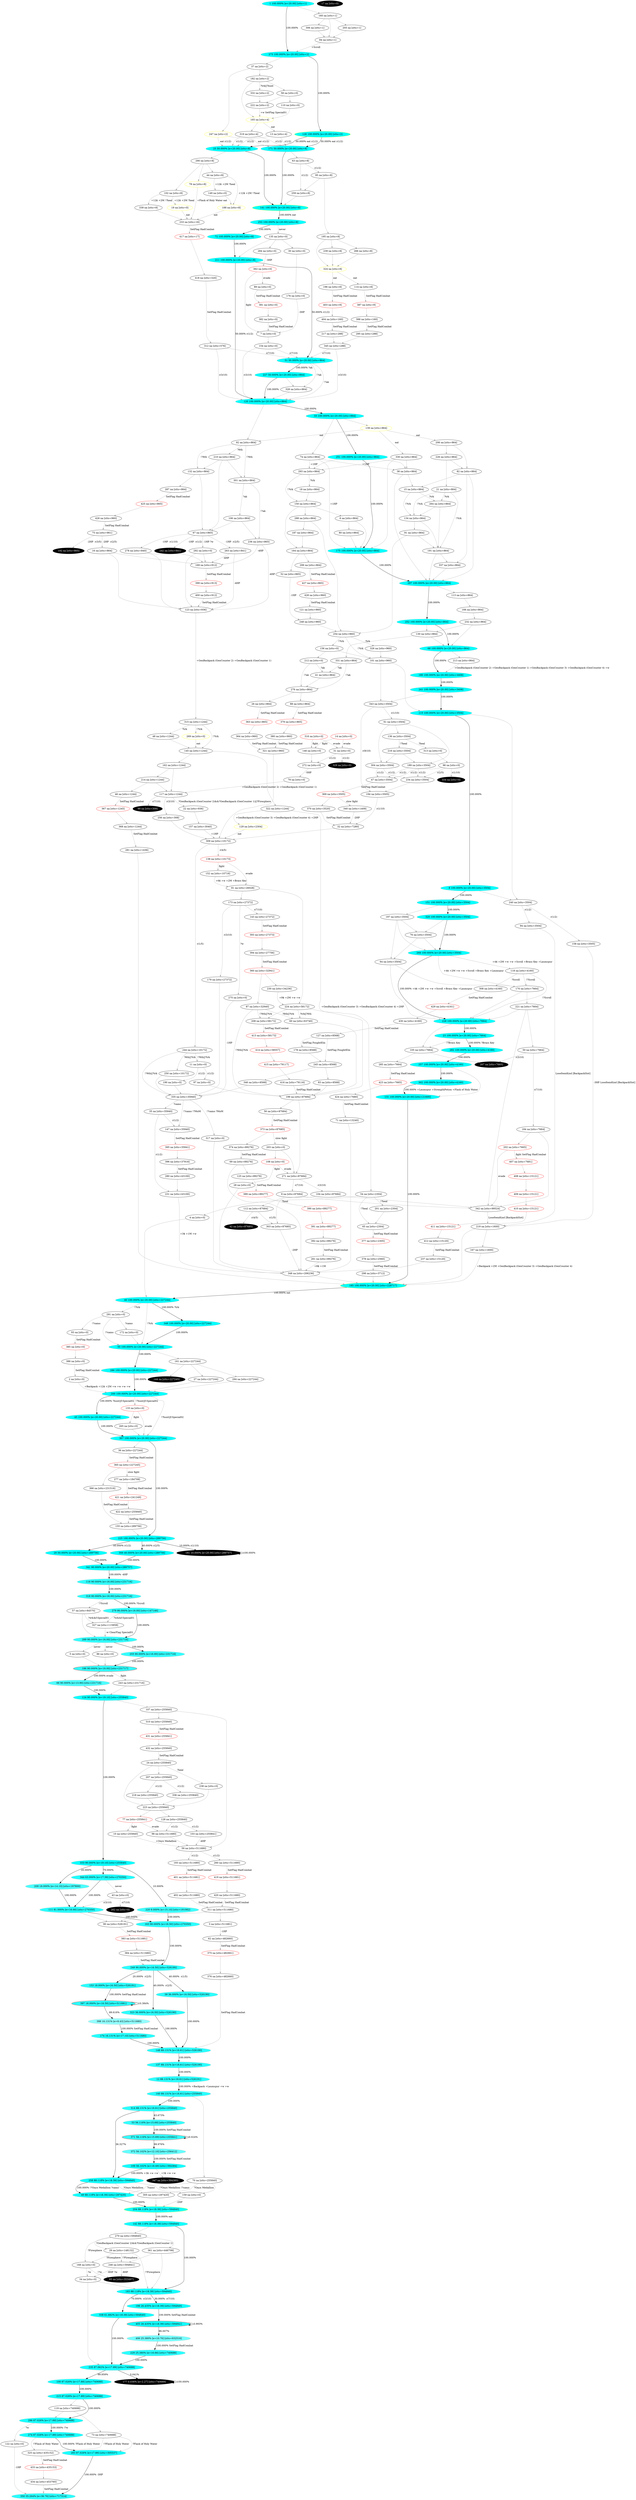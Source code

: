 digraph g {
  "A1" [style=filled fillcolor="#00ffff"label="1 100.000% [e=20.00] [stts=1]" color=grey];
  "A2" [style=filled fillcolor="white"label="2 na [stts=0]" ];
  "A3" [style=filled fillcolor="white"label="3 na [stts=511681]" ];
  "A4" [style=filled fillcolor="white"label="4 na [stts=0]" ];
  "A5" [style=filled fillcolor="white"label="5 na [stts=0]" ];
  "A6" [style=filled fillcolor="white"label="6 na [stts=864]" ];
  "A7" [style=filled fillcolor="white"label="7 na [stts=0]" ];
  "A8" [style=filled fillcolor="#00ffff"label="8 100.000% [e=20.00] [stts=3504]" color=grey];
  "A9" [style=filled fillcolor="white"label="9 na [stts=87684]" ];
  "A10" [style=filled fillcolor="white"label="10 na [stts=255840]" ];
  "A11" [style=filled fillcolor="white"label="11 na [stts=0]" ];
  "A12" [style=filled fillcolor="#2bffff"label="12 88.131% [e=16.61] [stts=526191]" color=grey];
  "A13" [style=filled fillcolor="white"label="13 na [stts=4]" ];
  "A14" [style=filled fillcolor="white"label="14 na [stts=0]" color=red];
  "A15" [style=filled fillcolor="white"label="15 na [stts=864]" ];
  "A16" [style=filled fillcolor="white"label="16 na [stts=864]" ];
  "A17" [style=filled fillcolor="black"label="17 na [stts=0]" style=filled fontcolor=white];
  "A18" [style=filled fillcolor="white"label="18 na [stts=864]" ];
  "A19" [style=filled fillcolor="white"label="19 na [stts=0]" color=yellow style=filled];
  "A20" [style=filled fillcolor="#00ffff"label="20 50.000% [e=20.00] [stts=289756]" color=grey];
  "A21" [style=filled fillcolor="white"label="21 na [stts=864]" ];
  "A22" [style=filled fillcolor="white"label="22 na [stts=936]" ];
  "A23" [style=filled fillcolor="#00ffff"label="23 100.000% [e=20.00] [stts=7664]" color=grey];
  "A24" [style=filled fillcolor="white"label="24 na [stts=255840]" ];
  "A25" [style=filled fillcolor="#00ffff"label="25 50.000% [e=20.00] [stts=8]" color=grey];
  "A27" [style=filled fillcolor="white"label="27 na [stts=227244]" ];
  "A28" [style=filled fillcolor="white"label="28 na [stts=0]" ];
  "A29" [style=filled fillcolor="white"label="29 na [stts=148132]" ];
  "A30" [style=filled fillcolor="white"label="30 na [stts=0]" ];
  "A31" [style=filled fillcolor="white"label="31 na [stts=0]" ];
  "A32" [style=filled fillcolor="white"label="32 na [stts=7280]" ];
  "A33" [style=filled fillcolor="#00ffff"label="33 100.000% [e=20.00] [stts=864]" color=grey];
  "A34" [style=filled fillcolor="white"label="34 na [stts=0]" ];
  "A35" [style=filled fillcolor="white"label="35 na [stts=35940]" ];
  "A37" [style=filled fillcolor="white"label="37 na [stts=2]" ];
  "A38" [style=filled fillcolor="white"label="38 na [stts=864]" ];
  "A39" [style=filled fillcolor="#2cffff"label="39 36.000% [e=16.50] [stts=526190]" color=grey];
  "A40" [style=filled fillcolor="#00ffff"label="40 100.000% [e=20.00] [stts=227244]" color=grey];
  "A41" [style=filled fillcolor="white"label="41 na [stts=864]" ];
  "A42" [style=filled fillcolor="black"label="42 na [stts=87685]" style=filled fontcolor=white];
  "A43" [style=filled fillcolor="white"label="43 na [stts=0]" ];
  "A44" [style=filled fillcolor="white"label="44 na [stts=8]" ];
  "A45" [style=filled fillcolor="#00ffff"label="45 100.000% [e=20.00] [stts=227244]" color=grey];
  "A48" [style=filled fillcolor="white"label="48 na [stts=1244]" ];
  "A49" [style=filled fillcolor="#14ffff"label="49 88.118% [e=18.39] [stts=297420]" color=grey];
  "A50" [style=filled fillcolor="white"label="50 na [stts=7664]" ];
  "A51" [style=filled fillcolor="#00ffff"label="51 50.000% [e=20.00] [stts=864]" color=grey];
  "A52" [style=filled fillcolor="white"label="52 na [stts=865]" ];
  "A54" [style=filled fillcolor="white"label="54 na [stts=2304]" ];
  "A55" [style=filled fillcolor="#00ffff"label="55 100.000% [e=20.00] [stts=227244]" color=grey];
  "A57" [style=filled fillcolor="white"label="57 na [stts=84570]" ];
  "A58" [style=filled fillcolor="white"label="58 na [stts=0]" ];
  "A59" [style=filled fillcolor="white"label="59 na [stts=511680]" ];
  "A60" [style=filled fillcolor="white"label="60 na [stts=63740]" ];
  "A61" [style=filled fillcolor="white"label="61 na [stts=3504]" ];
  "A63" [style=filled fillcolor="white"label="63 na [stts=8]" ];
  "A64" [style=filled fillcolor="white"label="64 na [stts=3504]" ];
  "A66" [style=filled fillcolor="#4dffff"label="66 90.000% [e=13.90] [stts=231716]" color=grey];
  "A67" [style=filled fillcolor="white"label="67 na [stts=865]" ];
  "A68" [style=filled fillcolor="#00ffff"label="68 100.000% [e=20.00] [stts=864]" color=grey];
  "A69" [style=filled fillcolor="white"label="69 na [stts=89276]" ];
  "A70" [style=filled fillcolor="white"label="70 na [stts=255840]" ];
  "A71" [style=filled fillcolor="white"label="71 na [stts=13240]" ];
  "A72" [style=filled fillcolor="#00ffff"label="72 100.000% [e=20.00] [stts=8]" color=grey];
  "A73" [style=filled fillcolor="white"label="73 na [stts=740688]" ];
  "A74" [style=filled fillcolor="white"label="74 na [stts=864]" ];
  "A75" [style=filled fillcolor="white"label="75 na [stts=961]" ];
  "A76" [style=filled fillcolor="white"label="76 na [stts=3504]" ];
  "A77" [style=filled fillcolor="white"label="77 na [stts=255841]" color=red];
  "A78" [style=filled fillcolor="white"label="78 na [stts=8]" color=yellow];
  "A79" [style=filled fillcolor="white"label="79 na [stts=0]" ];
  "A80" [style=filled fillcolor="white"label="80 na [stts=864]" ];
  "A81" [style=filled fillcolor="white"label="81 na [stts=26028]" ];
  "A82" [style=filled fillcolor="white"label="82 na [stts=864]" ];
  "A83" [style=filled fillcolor="white"label="83 na [stts=8568]" ];
  "A84" [style=filled fillcolor="white"label="84 na [stts=1]" ];
  "A85" [style=filled fillcolor="black"label="85 na [stts=353497]" style=filled fontcolor=white];
  "A86" [style=filled fillcolor="white"label="86 na [stts=0]" ];
  "A87" [style=filled fillcolor="white"label="87 na [stts=32940]" ];
  "A91" [style=filled fillcolor="white"label="91 na [stts=864]" ];
  "A92" [style=filled fillcolor="white"label="92 na [stts=864]" ];
  "A94" [style=filled fillcolor="white"label="94 na [stts=3504]" ];
  "A95" [style=filled fillcolor="white"label="95 na [stts=8]" ];
  "A96" [style=filled fillcolor="white"label="96 na [stts=0]" ];
  "A97" [style=filled fillcolor="white"label="97 na [stts=0]" ];
  "A98" [style=filled fillcolor="white"label="98 na [stts=511680]" ];
  "A99" [style=filled fillcolor="black"label="99 na [stts=309]" style=filled fontcolor=white];
  "A100" [style=filled fillcolor="#1affff"label="100 87.026% [e=17.89] [stts=740688]" color=grey];
  "A101" [style=filled fillcolor="white"label="101 na [stts=960]" ];
  "A102" [style=filled fillcolor="white"label="102 na [stts=8]" ];
  "A103" [style=filled fillcolor="white"label="103 na [stts=255841]" ];
  "A104" [style=filled fillcolor="white"label="104 na [stts=87684]" ];
  "A105" [style=filled fillcolor="white"label="105 na [stts=7664]" ];
  "A106" [style=filled fillcolor="white"label="106 na [stts=864]" ];
  "A107" [style=filled fillcolor="white"label="107 na [stts=255840]" ];
  "A108" [style=filled fillcolor="white"label="108 na [stts=0]" color=red];
  "A109" [style=filled fillcolor="#13ffff"label="109 56.102% [e=18.49] [stts=394384]" color=grey];
  "A110" [style=filled fillcolor="white"label="110 na [stts=0]" ];
  "A111" [style=filled fillcolor="#2affff"label="111 81.000% [e=16.66] [stts=270350]" color=grey];
  "A112" [style=filled fillcolor="white"label="112 na [stts=87684]" ];
  "A113" [style=filled fillcolor="white"label="113 na [stts=864]" ];
  "A115" [style=filled fillcolor="#00ffff"label="115 100.000% [e=20.00] [stts=3504]" color=grey];
  "A116" [style=filled fillcolor="#33ffff"label="116 90.000% [e=16.00] [stts=231716]" color=grey];
  "A117" [style=filled fillcolor="white"label="117 na [stts=1244]" ];
  "A118" [style=filled fillcolor="white"label="118 na [stts=4160]" ];
  "A119" [style=filled fillcolor="white"label="119 na [stts=740688]" ];
  "A120" [style=filled fillcolor="#00ffff"label="120 100.000% [e=20.00] [stts=864]" color=grey];
  "A121" [style=filled fillcolor="white"label="121 na [stts=960]" ];
  "A122" [style=filled fillcolor="white"label="122 na [stts=0]" ];
  "A123" [style=filled fillcolor="white"label="123 na [stts=936]" ];
  "A124" [style=filled fillcolor="#0bffff"label="124 90.000% [e=19.10] [stts=255840]" color=grey];
  "A126" [style=filled fillcolor="#00ffff"label="126 100.000% [e=20.00] [stts=2]" color=yellow];
  "A127" [style=filled fillcolor="white"label="127 na [stts=8568]" ];
  "A128" [style=filled fillcolor="white"label="128 na [stts=255840]" ];
  "A129" [style=filled fillcolor="white"label="129 na [stts=2304]" color=yellow style=filled];
  "A130" [style=filled fillcolor="white"label="130 na [stts=864]" ];
  "A131" [style=filled fillcolor="#00ffff"label="131 100.000% [e=20.00] [stts=21600]" color=grey];
  "A132" [style=filled fillcolor="white"label="132 na [stts=864]" ];
  "A133" [style=filled fillcolor="white"label="133 na [stts=0]" color=red];
  "A134" [style=filled fillcolor="white"label="134 na [stts=864]" ];
  "A135" [style=filled fillcolor="white"label="135 na [stts=0]" ];
  "A136" [style=filled fillcolor="white"label="136 na [stts=3504]" ];
  "A137" [style=filled fillcolor="#2bffff"label="137 88.131% [e=16.61] [stts=526190]" color=grey];
  "A138" [style=filled fillcolor="white"label="138 na [stts=10173]" color=red];
  "A139" [style=filled fillcolor="white"label="139 na [stts=864]" color=yellow];
  "A140" [style=filled fillcolor="#2bffff"label="140 88.131% [e=16.61] [stts=255840]" color=grey];
  "A141" [style=filled fillcolor="#00ffff"label="141 100.000% [e=20.00] [stts=8]" color=yellow];
  "A142" [style=filled fillcolor="#14ffff"label="142 88.118% [e=18.39] [stts=594840]" color=grey];
  "A144" [style=filled fillcolor="black"label="144 na [stts=227245]" style=filled fontcolor=white];
  "A145" [style=filled fillcolor="white"label="145 na [stts=1244]" ];
  "A146" [style=filled fillcolor="white"label="146 na [stts=0]" ];
  "A148" [style=filled fillcolor="#2bffff"label="148 88.131% [e=16.61] [stts=526190]" color=grey];
  "A149" [style=filled fillcolor="white"label="149 na [stts=0]" ];
  "A150" [style=filled fillcolor="white"label="150 na [stts=864]" ];
  "A151" [style=filled fillcolor="#00ffff"label="151 100.000% [e=20.00] [stts=3504]" color=grey];
  "A152" [style=filled fillcolor="white"label="152 na [stts=10716]" ];
  "A154" [style=filled fillcolor="white"label="154 na [stts=0]" ];
  "A155" [style=filled fillcolor="white"label="155 na [stts=289756]" ];
  "A156" [style=filled fillcolor="white"label="156 na [stts=0]" ];
  "A157" [style=filled fillcolor="white"label="157 na [stts=3040]" ];
  "A158" [style=filled fillcolor="white"label="158 na [stts=3505]" ];
  "A159" [style=filled fillcolor="white"label="159 na [stts=0]" ];
  "A160" [style=filled fillcolor="white"label="160 na [stts=1]" ];
  "A161" [style=filled fillcolor="white"label="161 na [stts=227244]" ];
  "A162" [style=filled fillcolor="white"label="162 na [stts=1244]" ];
  "A163" [style=filled fillcolor="#2cffff"label="163 90.000% [e=16.50] [stts=270350]" color=grey];
  "A164" [style=filled fillcolor="white"label="164 na [stts=864]" ];
  "A165" [style=filled fillcolor="white"label="165 na [stts=4]" color=yellow style=filled];
  "A166" [style=filled fillcolor="white"label="166 na [stts=864]" ];
  "A167" [style=filled fillcolor="white"label="167 na [stts=1600]" ];
  "A168" [style=filled fillcolor="white"label="168 na [stts=0]" ];
  "A170" [style=filled fillcolor="white"label="170 na [stts=7664]" ];
  "A171" [style=filled fillcolor="#00ffff"label="171 50.000% [e=20.00] [stts=8]" color=grey];
  "A172" [style=filled fillcolor="white"label="172 na [stts=0]" ];
  "A173" [style=filled fillcolor="white"label="173 na [stts=27372]" ];
  "A174" [style=filled fillcolor="#24ffff"label="174 16.131% [e=17.10] [stts=511680]" color=grey];
  "A175" [style=filled fillcolor="#00ffff"label="175 100.000% [e=20.00] [stts=864]" color=grey];
  "A176" [style=filled fillcolor="white"label="176 na [stts=0]" ];
  "A177" [style=filled fillcolor="black"label="177 0.036% [e=2.27] [stts=740689]" style=filled fontcolor=white];
  "A178" [style=filled fillcolor="white"label="178 na [stts=8568]" ];
  "A179" [style=filled fillcolor="white"label="179 na [stts=27372]" ];
  "A180" [style=filled fillcolor="#00ffff"label="180 100.000% [e=20.00] [stts=3408]" color=grey];
  "A181" [style=filled fillcolor="black"label="181 10.000% [e=20.00] [stts=289757]" style=filled fontcolor=white];
  "A182" [style=filled fillcolor="white"label="182 na [stts=2]" ];
  "A183" [style=filled fillcolor="#14ffff"label="183 88.118% [e=18.39] [stts=594840]" color=grey];
  "A184" [style=filled fillcolor="white"label="184 na [stts=7664]" ];
  "A185" [style=filled fillcolor="#00ffff"label="185 100.000% [e=20.00] [stts=228717]" color=yellow style=filled];
  "A186" [style=filled fillcolor="#33ffff"label="186 90.000% [e=16.00] [stts=231717]" color=red];
  "A187" [style=filled fillcolor="white"label="187 na [stts=864]" ];
  "A188" [style=filled fillcolor="white"label="188 na [stts=8]" color=yellow];
  "A189" [style=filled fillcolor="white"label="189 na [stts=3504]" ];
  "A190" [style=filled fillcolor="white"label="190 na [stts=0]" ];
  "A191" [style=filled fillcolor="white"label="191 na [stts=864]" ];
  "A192" [style=filled fillcolor="black"label="192 na [stts=865]" style=filled fontcolor=white];
  "A194" [style=filled fillcolor="white"label="194 na [stts=3505]" ];
  "A195" [style=filled fillcolor="white"label="195 na [stts=8]" ];
  "A197" [style=filled fillcolor="white"label="197 na [stts=3504]" ];
  "A199" [style=filled fillcolor="white"label="199 na [stts=87684]" ];
  "A200" [style=filled fillcolor="#00ffff"label="200 100.000% [e=20.00] [stts=227244]" color=grey];
  "A201" [style=filled fillcolor="white"label="201 na [stts=2304]" ];
  "A203" [style=filled fillcolor="white"label="203 na [stts=0]" ];
  "A204" [style=filled fillcolor="#14ffff"label="204 88.118% [e=18.39] [stts=594840]" color=yellow];
  "A205" [style=filled fillcolor="white"label="205 na [stts=1]" ];
  "A206" [style=filled fillcolor="white"label="206 na [stts=864]" ];
  "A207" [style=filled fillcolor="white"label="207 na [stts=255840]" ];
  "A209" [style=filled fillcolor="#4bffff"label="209 18.000% [e=14.10] [stts=197800]" color=grey];
  "A210" [style=filled fillcolor="white"label="210 na [stts=864]" ];
  "A211" [style=filled fillcolor="#00ffff"label="211 100.000% [e=20.00] [stts=8]" color=grey];
  "A212" [style=filled fillcolor="white"label="212 na [stts=0]" ];
  "A213" [style=filled fillcolor="white"label="213 na [stts=864]" ];
  "A214" [style=filled fillcolor="white"label="214 na [stts=1244]" ];
  "A215" [style=filled fillcolor="#1affff"label="215 87.026% [e=17.89] [stts=740688]" color=grey];
  "A216" [style=filled fillcolor="white"label="216 na [stts=3504]" ];
  "A217" [style=filled fillcolor="white"label="217 na [stts=288]" ];
  "A218" [style=filled fillcolor="white"label="218 na [stts=255840]" ];
  "A219" [style=filled fillcolor="white"label="219 na [stts=1600]" ];
  "A220" [style=filled fillcolor="#3effff"label="220 9.000% [e=15.10] [stts=191082]" color=grey];
  "A221" [style=filled fillcolor="white"label="221 na [stts=7664]" ];
  "A222" [style=filled fillcolor="white"label="222 na [stts=2]" ];
  "A223" [style=filled fillcolor="white"label="223 na [stts=255840]" ];
  "A224" [style=filled fillcolor="white"label="224 na [stts=58172]" ];
  "A225" [style=filled fillcolor="#00ffff"label="225 100.000% [e=20.00] [stts=289756]" color=grey];
  "A226" [style=filled fillcolor="white"label="226 na [stts=864]" ];
  "A227" [style=filled fillcolor="#00ffff"label="227 50.000% [e=20.00] [stts=864]" color=grey];
  "A228" [style=filled fillcolor="#00ffff"label="228 100.000% [e=20.00] [stts=7664]" color=grey];
  "A229" [style=filled fillcolor="#2affff"label="229 25.380% [e=16.66] [stts=740688]" color=grey];
  "A230" [style=filled fillcolor="white"label="230 na [stts=34236]" ];
  "A231" [style=filled fillcolor="white"label="231 na [stts=43100]" ];
  "A232" [style=filled fillcolor="white"label="232 na [stts=864]" ];
  "A234" [style=filled fillcolor="white"label="234 na [stts=3504]" ];
  "A235" [style=filled fillcolor="#1affff"label="235 87.062% [e=17.89] [stts=740688]" color=grey];
  "A236" [style=filled fillcolor="white"label="236 na [stts=865]" ];
  "A237" [style=filled fillcolor="white"label="237 na [stts=15120]" ];
  "A238" [style=filled fillcolor="white"label="238 na [stts=0]" ];
  "A239" [style=filled fillcolor="white"label="239 na [stts=8]" ];
  "A240" [style=filled fillcolor="white"label="240 na [stts=3504]" ];
  "A241" [style=filled fillcolor="#00ffff"label="241 100.000% [e=20.00] [stts=3408]" color=grey];
  "A242" [style=filled fillcolor="black"label="242 na [stts=841]" style=filled fontcolor=white];
  "A243" [style=filled fillcolor="white"label="243 na [stts=231716]" ];
  "A244" [style=filled fillcolor="white"label="244 na [stts=10172]" ];
  "A245" [style=filled fillcolor="white"label="245 na [stts=8568]" ];
  "A246" [style=filled fillcolor="white"label="246 na [stts=594841]" ];
  "A247" [style=filled fillcolor="white"label="247 na [stts=2]" color=yellow];
  "A248" [style=filled fillcolor="white"label="248 na [stts=960]" ];
  "A249" [style=filled fillcolor="#2cffff"label="249 90.000% [e=16.50] [stts=526190]" color=grey];
  "A250" [style=filled fillcolor="white"label="250 na [stts=10172]" ];
  "A251" [style=filled fillcolor="#00ffff"label="251 100.000% [e=20.00] [stts=864]" color=grey];
  "A252" [style=filled fillcolor="#00ffff"label="252 100.000% [e=20.00] [stts=864]" color=grey];
  "A253" [style=filled fillcolor="#00ffff"label="253 100.000% [e=20.00] [stts=8]" color=grey];
  "A254" [style=filled fillcolor="white"label="254 na [stts=960]" ];
  "A255" [style=filled fillcolor="#33ffff"label="255 90.000% [e=16.00] [stts=231716]" color=grey];
  "A256" [style=filled fillcolor="white"label="256 na [stts=308]" ];
  "A257" [style=filled fillcolor="#00ffff"label="257 100.000% [e=20.00] [stts=4160]" color=grey];
  "A258" [style=filled fillcolor="#14ffff"label="258 88.118% [e=18.39] [stts=594840]" color=grey];
  "A259" [style=filled fillcolor="white"label="259 na [stts=8]" ];
  "A261" [style=filled fillcolor="white"label="261 na [stts=89276]" ];
  "A262" [style=filled fillcolor="black"label="262 na [stts=0]" style=filled fontcolor=white];
  "A263" [style=filled fillcolor="white"label="263 na [stts=841]" ];
  "A264" [style=filled fillcolor="white"label="264 na [stts=864]" ];
  "A265" [style=filled fillcolor="white"label="265 na [stts=0]" ];
  "A266" [style=filled fillcolor="white"label="266 na [stts=8]" ];
  "A267" [style=filled fillcolor="black"label="267 na [stts=7665]" style=filled fontcolor=white];
  "A268" [style=filled fillcolor="#00ffff"label="268 100.000% [e=20.00] [stts=3504]" color=grey];
  "A269" [style=filled fillcolor="white"label="269 na [stts=0]" color=yellow style=filled];
  "A270" [style=filled fillcolor="white"label="270 na [stts=594840]" ];
  "A271" [style=filled fillcolor="white"label="271 na [stts=87684]" ];
  "A272" [style=filled fillcolor="white"label="272 na [stts=0]" ];
  "A273" [style=filled fillcolor="#00ffff"label="273 100.000% [e=20.00] [stts=2]" color=grey];
  "A274" [style=filled fillcolor="#1affff"label="274 87.026% [e=17.89] [stts=740688]" color=grey];
  "A275" [style=filled fillcolor="white"label="275 na [stts=0]" ];
  "A276" [style=filled fillcolor="white"label="276 na [stts=864]" ];
  "A278" [style=filled fillcolor="white"label="278 na [stts=840]" ];
  "A279" [style=filled fillcolor="#33ffff"label="279 90.000% [e=16.00] [stts=147146]" color=grey];
  "A280" [style=filled fillcolor="white"label="280 na [stts=43100]" ];
  "A281" [style=filled fillcolor="white"label="281 na [stts=1436]" ];
  "A282" [style=filled fillcolor="#00ffff"label="282 100.000% [e=20.00] [stts=4160]" color=grey];
  "A283" [style=filled fillcolor="#1affff"label="283 87.026% [e=17.89] [stts=305537]" color=grey];
  "A284" [style=filled fillcolor="white"label="284 na [stts=0]" ];
  "A286" [style=filled fillcolor="#00ffff"label="286 100.000% [e=20.00] [stts=227244]" color=grey];
  "A288" [style=filled fillcolor="white"label="288 na [stts=864]" ];
  "A289" [style=filled fillcolor="#33ffff"label="289 90.000% [e=16.00] [stts=231716]" color=grey];
  "A290" [style=filled fillcolor="white"label="290 na [stts=8]" ];
  "A291" [style=filled fillcolor="white"label="291 na [stts=0]" ];
  "A292" [style=filled fillcolor="white"label="292 na [stts=0]" ];
  "A293" [style=filled fillcolor="white"label="293 na [stts=864]" ];
  "A294" [style=filled fillcolor="white"label="294 na [stts=227244]" ];
  "A295" [style=filled fillcolor="white"label="295 na [stts=288]" ];
  "A296" [style=filled fillcolor="#1affff"label="296 87.026% [e=17.89] [stts=740688]" color=grey];
  "A297" [style=filled fillcolor="#00ffff"label="297 100.000% [e=20.00] [stts=864]" color=grey];
  "A298" [style=filled fillcolor="white"label="298 na [stts=3712]" ];
  "A300" [style=filled fillcolor="#00ffff"label="300 40.000% [e=20.00] [stts=289756]" color=grey];
  "A301" [style=filled fillcolor="white"label="301 na [stts=864]" ];
  "A302" [style=filled fillcolor="#00ffff"label="302 100.000% [e=20.00] [stts=4160]" color=grey];
  "A303" [style=filled fillcolor="white"label="303 na [stts=87685]" ];
  "A304" [style=filled fillcolor="white"label="304 na [stts=3504]" ];
  "A305" [style=filled fillcolor="white"label="305 na [stts=297420]" ];
  "A306" [style=filled fillcolor="white"label="306 na [stts=1]" ];
  "A307" [style=filled fillcolor="#00ffff"label="307 100.000% [e=20.00] [stts=227244]" color=grey];
  "A309" [style=filled fillcolor="white"label="309 na [stts=10172]" ];
  "A311" [style=filled fillcolor="white"label="311 na [stts=511680]" ];
  "A312" [style=filled fillcolor="white"label="312 na [stts=576]" ];
  "A313" [style=filled fillcolor="white"label="313 na [stts=0]" ];
  "A314" [style=filled fillcolor="#2bffff"label="314 88.131% [e=16.61] [stts=255840]" color=grey];
  "A315" [style=filled fillcolor="white"label="315 na [stts=1244]" ];
  "A316" [style=filled fillcolor="white"label="316 na [stts=0]" color=red];
  "A317" [style=filled fillcolor="white"label="317 na [stts=0]" ];
  "A318" [style=filled fillcolor="#33ffff"label="318 90.000% [e=16.00] [stts=231716]" color=grey];
  "A319" [style=filled fillcolor="white"label="319 na [stts=4]" ];
  "A320" [style=filled fillcolor="#00ffff"label="320 100.000% [e=20.00] [stts=3504]" color=grey];
  "A321" [style=filled fillcolor="white"label="321 na [stts=960]" ];
  "A322" [style=filled fillcolor="white"label="322 na [stts=1244]" ];
  "A323" [style=filled fillcolor="#2cffff"label="323 36.000% [e=16.50] [stts=526190]" color=grey];
  "A324" [style=filled fillcolor="white"label="324 na [stts=8]" color=yellow];
  "A326" [style=filled fillcolor="white"label="326 na [stts=960]" ];
  "A327" [style=filled fillcolor="white"label="327 na [stts=115858]" ];
  "A328" [style=filled fillcolor="white"label="328 na [stts=864]" ];
  "A329" [style=filled fillcolor="black"label="329 na [stts=0]" style=filled fontcolor=white];
  "A330" [style=filled fillcolor="white"label="330 na [stts=864]" ];
  "A331" [style=filled fillcolor="white"label="331 na [stts=864]" ];
  "A332" [style=filled fillcolor="white"label="332 na [stts=2]" ];
  "A333" [style=filled fillcolor="#0bffff"label="333 90.000% [e=19.10] [stts=255840]" color=grey];
  "A334" [style=filled fillcolor="black"label="334 na [stts=0]" style=filled fontcolor=white];
  "A335" [style=filled fillcolor="white"label="335 na [stts=35940]" ];
  "A336" [style=filled fillcolor="white"label="336 na [stts=255840]" ];
  "A337" [style=filled fillcolor="white"label="337 na [stts=864]" ];
  "A338" [style=filled fillcolor="#14ffff"label="338 61.682% [e=18.39] [stts=594840]" color=grey];
  "A339" [style=filled fillcolor="white"label="339 na [stts=8]" ];
  "A340" [style=filled fillcolor="white"label="340 na [stts=1409]" ];
  "A341" [style=filled fillcolor="#00ffff"label="341 90.000% [e=20.00] [stts=289757]" color=grey];
  "A342" [style=filled fillcolor="white"label="342 na [stts=99524]" ];
  "A343" [style=filled fillcolor="white"label="343 na [stts=3504]" ];
  "A344" [style=filled fillcolor="#21ffff"label="344 63.000% [e=17.39] [stts=270350]" color=grey];
  "A345" [style=filled fillcolor="white"label="345 na [stts=288]" ];
  "A346" [style=filled fillcolor="white"label="346 na [stts=8568]" ];
  "A347" [style=filled fillcolor="black"label="347 na [stts=394385]" style=filled fontcolor=white];
  "A348" [style=filled fillcolor="white"label="348 na [stts=206236]" ];
  "A349" [style=filled fillcolor="#00ffff"label="349 100.000% [e=20.00] [stts=227244]" color=grey];
  "A350" [style=filled fillcolor="#2bffff"label="350 35.264% [e=36.76] [stts=717314]" color=grey];
  "A360" [style=filled fillcolor="white"label="360 na [stts=32941]" color=red];
  "A361" [style=filled fillcolor="white"label="361 na [stts=446708]" ];
  "A362" [style=filled fillcolor="white"label="362 na [stts=0]" color=red];
  "A26" [style=filled fillcolor="white"label="26 na [stts=864]" ];
  "A363" [style=filled fillcolor="white"label="363 na [stts=865]" color=red];
  "A364" [style=filled fillcolor="white"label="364 na [stts=960]" ];
  "A36" [style=filled fillcolor="white"label="36 na [stts=227244]" ];
  "A365" [style=filled fillcolor="white"label="365 na [stts=227245]" color=red];
  "A366" [style=filled fillcolor="white"label="366 na [stts=231516]" ];
  "A46" [style=filled fillcolor="white"label="46 na [stts=1244]" ];
  "A367" [style=filled fillcolor="white"label="367 na [stts=1245]" color=red];
  "A368" [style=filled fillcolor="white"label="368 na [stts=1244]" ];
  "A47" [style=filled fillcolor="white"label="47 na [stts=3504]" ];
  "A369" [style=filled fillcolor="white"label="369 na [stts=3505]" color=red];
  "A370" [style=filled fillcolor="white"label="370 na [stts=3520]" ];
  "A53" [style=filled fillcolor="#36ffff"label="53 56.116% [e=15.69] [stts=255840]" color=grey];
  "A371" [style=filled fillcolor="#36ffff"label="371 56.116% [e=15.69] [stts=255841]" color=red];
  "A372" [style=filled fillcolor="#64ffff"label="372 56.102% [e=12.10] [stts=256412]" color=grey];
  "A56" [style=filled fillcolor="white"label="56 na [stts=87684]" ];
  "A373" [style=filled fillcolor="white"label="373 na [stts=87685]" color=red];
  "A374" [style=filled fillcolor="white"label="374 na [stts=89276]" ];
  "A62" [style=filled fillcolor="white"label="62 na [stts=482660]" ];
  "A375" [style=filled fillcolor="white"label="375 na [stts=482661]" color=red];
  "A376" [style=filled fillcolor="white"label="376 na [stts=482660]" ];
  "A65" [style=filled fillcolor="white"label="65 na [stts=2304]" ];
  "A377" [style=filled fillcolor="white"label="377 na [stts=2305]" color=red];
  "A378" [style=filled fillcolor="white"label="378 na [stts=2560]" ];
  "A88" [style=filled fillcolor="white"label="88 na [stts=864]" ];
  "A379" [style=filled fillcolor="white"label="379 na [stts=865]" color=red];
  "A380" [style=filled fillcolor="white"label="380 na [stts=960]" ];
  "A89" [style=filled fillcolor="white"label="89 na [stts=0]" ];
  "A381" [style=filled fillcolor="white"label="381 na [stts=0]" color=red];
  "A382" [style=filled fillcolor="white"label="382 na [stts=0]" ];
  "A90" [style=filled fillcolor="white"label="90 na [stts=526191]" ];
  "A383" [style=filled fillcolor="white"label="383 na [stts=511681]" color=red];
  "A384" [style=filled fillcolor="white"label="384 na [stts=511680]" ];
  "A93" [style=filled fillcolor="white"label="93 na [stts=0]" ];
  "A385" [style=filled fillcolor="white"label="385 na [stts=0]" color=red];
  "A386" [style=filled fillcolor="white"label="386 na [stts=0]" ];
  "A114" [style=filled fillcolor="white"label="114 na [stts=8]" ];
  "A387" [style=filled fillcolor="white"label="387 na [stts=9]" color=red];
  "A388" [style=filled fillcolor="white"label="388 na [stts=160]" ];
  "A125" [style=filled fillcolor="white"label="125 na [stts=89276]" ];
  "A389" [style=filled fillcolor="white"label="389 na [stts=89277]" color=red];
  "A390" [style=filled fillcolor="white"label="390 na [stts=89277]" color=red];
  "A391" [style=filled fillcolor="white"label="391 na [stts=89277]" color=red];
  "A392" [style=filled fillcolor="white"label="392 na [stts=89276]" ];
  "A143" [style=filled fillcolor="white"label="143 na [stts=27372]" ];
  "A393" [style=filled fillcolor="white"label="393 na [stts=27373]" color=red];
  "A394" [style=filled fillcolor="white"label="394 na [stts=27756]" ];
  "A147" [style=filled fillcolor="white"label="147 na [stts=35940]" ];
  "A395" [style=filled fillcolor="white"label="395 na [stts=35941]" color=red];
  "A396" [style=filled fillcolor="white"label="396 na [stts=37916]" ];
  "A153" [style=filled fillcolor="#2cffff"label="153 18.000% [e=16.50] [stts=526191]" color=grey];
  "A397" [style=filled fillcolor="#2cffff"label="397 18.000% [e=16.50] [stts=511681]" color=red];
  "A398" [style=filled fillcolor="#93ffff"label="398 16.131% [e=8.43] [stts=511680]" color=grey];
  "A169" [style=filled fillcolor="white"label="169 na [stts=912]" ];
  "A399" [style=filled fillcolor="white"label="399 na [stts=913]" color=red];
  "A400" [style=filled fillcolor="white"label="400 na [stts=912]" ];
  "A193" [style=filled fillcolor="white"label="193 na [stts=511680]" ];
  "A401" [style=filled fillcolor="white"label="401 na [stts=511681]" color=red];
  "A402" [style=filled fillcolor="white"label="402 na [stts=511680]" ];
  "A196" [style=filled fillcolor="white"label="196 na [stts=8]" ];
  "A403" [style=filled fillcolor="white"label="403 na [stts=9]" color=red];
  "A404" [style=filled fillcolor="white"label="404 na [stts=160]" ];
  "A198" [style=filled fillcolor="#14ffff"label="198 26.435% [e=18.39] [stts=594840]" color=grey];
  "A405" [style=filled fillcolor="#14ffff"label="405 26.435% [e=18.39] [stts=594841]" color=red];
  "A406" [style=filled fillcolor="#75ffff"label="406 25.380% [e=10.76] [stts=632516]" color=grey];
  "A202" [style=filled fillcolor="white"label="202 na [stts=7665]" color=red];
  "A407" [style=filled fillcolor="white"label="407 na [stts=7681]" color=red];
  "A408" [style=filled fillcolor="white"label="408 na [stts=15121]" color=red];
  "A409" [style=filled fillcolor="white"label="409 na [stts=15121]" color=red];
  "A410" [style=filled fillcolor="white"label="410 na [stts=15121]" color=red];
  "A411" [style=filled fillcolor="white"label="411 na [stts=15121]" color=red];
  "A412" [style=filled fillcolor="white"label="412 na [stts=15120]" ];
  "A208" [style=filled fillcolor="white"label="208 na [stts=58172]" ];
  "A413" [style=filled fillcolor="white"label="413 na [stts=58173]" color=red];
  "A414" [style=filled fillcolor="white"label="414 na [stts=58557]" color=red];
  "A415" [style=filled fillcolor="white"label="415 na [stts=79117]" color=red];
  "A416" [style=filled fillcolor="white"label="416 na [stts=79116]" ];
  "A233" [style=filled fillcolor="white"label="233 na [stts=16]" ];
  "A417" [style=filled fillcolor="white"label="417 na [stts=17]" color=red];
  "A418" [style=filled fillcolor="white"label="418 na [stts=320]" ];
  "A260" [style=filled fillcolor="white"label="260 na [stts=511680]" ];
  "A419" [style=filled fillcolor="white"label="419 na [stts=511681]" color=red];
  "A420" [style=filled fillcolor="white"label="420 na [stts=511680]" ];
  "A277" [style=filled fillcolor="white"label="277 na [stts=184708]" ];
  "A421" [style=filled fillcolor="white"label="421 na [stts=241249]" color=red];
  "A422" [style=filled fillcolor="white"label="422 na [stts=255840]" ];
  "A285" [style=filled fillcolor="white"label="285 na [stts=7664]" ];
  "A423" [style=filled fillcolor="white"label="423 na [stts=7665]" color=red];
  "A424" [style=filled fillcolor="white"label="424 na [stts=7680]" ];
  "A287" [style=filled fillcolor="white"label="287 na [stts=864]" ];
  "A425" [style=filled fillcolor="white"label="425 na [stts=865]" color=red];
  "A426" [style=filled fillcolor="white"label="426 na [stts=960]" ];
  "A299" [style=filled fillcolor="white"label="299 na [stts=864]" ];
  "A427" [style=filled fillcolor="white"label="427 na [stts=865]" color=red];
  "A428" [style=filled fillcolor="white"label="428 na [stts=960]" ];
  "A308" [style=filled fillcolor="white"label="308 na [stts=4160]" ];
  "A429" [style=filled fillcolor="white"label="429 na [stts=4161]" color=red];
  "A430" [style=filled fillcolor="white"label="430 na [stts=4160]" ];
  "A310" [style=filled fillcolor="white"label="310 na [stts=255840]" ];
  "A431" [style=filled fillcolor="white"label="431 na [stts=255841]" color=red];
  "A432" [style=filled fillcolor="white"label="432 na [stts=255840]" ];
  "A325" [style=filled fillcolor="white"label="325 na [stts=435152]" ];
  "A433" [style=filled fillcolor="white"label="433 na [stts=435153]" color=red];
  "A434" [style=filled fillcolor="white"label="434 na [stts=453760]" ];
  A1 -> A160 [label="" color=darkgrey];
  A2 -> A200 [label=" +Backpack +12$ +2M +w +w +w +w" color=darkgrey];
  A3 -> A62 [label=" -1HP" color=darkgrey];
  A4 -> A40 [label="" color=darkgrey];
  A5 -> A186 [label="" color=darkgrey];
  A6 -> A80 [label="" color=darkgrey];
  A6 -> A175 [label="" color=darkgrey];
  A7 -> A154 [label="" color=darkgrey];
  A8 -> A240 [label="" color=darkgrey];
  A9 -> A112 [label="" color=darkgrey];
  A9 -> A342 [label="" color=darkgrey];
  A10 -> A59 [label=" +Onyx Medallion" color=darkgrey];
  A11 -> A97 [label=" r(1/2)" color=darkgrey];
  A11 -> A190 [label=" r(1/2)" color=darkgrey];
  A13 -> A25 [label=" r(1/2)" color=darkgrey];
  A13 -> A171 [label=" r(1/2)" color=darkgrey];
  A14 -> A31 [label=" evade" color=darkgrey];
  A14 -> A146 [label=" fight" color=darkgrey];
  A15 -> A134 [label=" !?trk" color=darkgrey];
  A15 -> A264 [label=" ?trk" color=darkgrey];
  A16 -> A123 [label="" color=darkgrey];
  A16 -> A169 [label="" color=darkgrey];
  A18 -> A150 [label="" color=darkgrey];
  A19 -> A233 [label=" eat" color=darkgrey];
  A21 -> A134 [label=" !?trk" color=darkgrey];
  A21 -> A191 [label=" !?trk" color=darkgrey];
  A21 -> A264 [label=" ?trk" color=darkgrey];
  A22 -> A157 [label="" color=darkgrey];
  A23 -> A105 [label=" !?Brass Key" color=darkgrey];
  A24 -> A207 [label="" color=darkgrey];
  A24 -> A223 [label="" color=darkgrey];
  A24 -> A238 [label=" ?heal" color=darkgrey];
  A25 -> A290 [label="" color=darkgrey];
  A26 -> A363 [label=" SetFlag HadCombat" color=darkgrey];
  A27 -> A200 [label="" color=darkgrey];
  A28 -> A348 [label="" color=darkgrey];
  A29 -> A168 [label=" ?Firesphere" color=darkgrey];
  A29 -> A183 [label=" !?Firesphere" color=darkgrey];
  A29 -> A246 [label=" !?Firesphere" color=darkgrey];
  A30 -> A176 [label="" color=darkgrey];
  A31 -> A272 [label=" r(1/2)" color=darkgrey];
  A31 -> A329 [label=" r(1/2)" color=darkgrey];
  A32 -> A309 [label="" color=darkgrey];
  A33 -> A74 [label="" color=darkgrey];
  A33 -> A139 [label="" color=darkgrey];
  A34 -> A183 [label="" color=darkgrey];
  A34 -> A235 [label="" color=darkgrey];
  A35 -> A147 [label=" r(1/2)" color=darkgrey];
  A35 -> A231 [label=" r(1/2)" color=darkgrey];
  A36 -> A365 [label=" SetFlag HadCombat" color=darkgrey];
  A37 -> A182 [label="" color=darkgrey];
  A37 -> A247 [label="" color=darkgrey];
  A38 -> A15 [label="" color=darkgrey];
  A38 -> A297 [label="" color=darkgrey];
  A40 -> A55 [label=" !?trk" color=darkgrey];
  A40 -> A291 [label=" !?trk" color=darkgrey];
  A41 -> A276 [label="" color=darkgrey];
  A43 -> A111 [label="  r(3/10)" color=darkgrey];
  A43 -> A262 [label="  r(7/10)" color=darkgrey];
  A44 -> A149 [label=" +12$ +2M ?heal" color=darkgrey];
  A44 -> A188 [label=" +12$ +2M !?heal" color=darkgrey];
  A46 -> A367 [label=" SetFlag HadCombat" color=darkgrey];
  A47 -> A369 [label=" SetFlag HadCombat" color=darkgrey];
  A48 -> A145 [label="" color=darkgrey];
  A50 -> A184 [label=" r(7/10)" color=darkgrey];
  A50 -> A267 [label=" r(3/10)" color=darkgrey];
  A51 -> A120 [label=" !?ak" color=darkgrey];
  A51 -> A328 [label=" !?ak" color=darkgrey];
  A52 -> A248 [label=" -1HP" color=darkgrey];
  A54 -> A4 [label=" ?heal" color=darkgrey];
  A54 -> A65 [label=" !?heal" color=darkgrey];
  A54 -> A201 [label=" !?heal" color=darkgrey];
  A55 -> A161 [label="" color=darkgrey];
  A56 -> A373 [label=" SetFlag HadCombat" color=darkgrey];
  A57 -> A289 [label=" " color=darkgrey];
  A57 -> A327 [label=" ?w&&f:Special01" color=darkgrey];
  A58 -> A110 [label="" color=darkgrey];
  A58 -> A222 [label="" color=darkgrey];
  A59 -> A193 [label=" r(1/2)" color=darkgrey];
  A59 -> A260 [label=" r(1/2)" color=darkgrey];
  A60 -> A199 [label="" color=darkgrey];
  A61 -> A136 [label="" color=darkgrey];
  A61 -> A189 [label="" color=darkgrey];
  A61 -> A304 [label="" color=darkgrey];
  A62 -> A375 [label=" SetFlag HadCombat" color=darkgrey];
  A63 -> A95 [label=" r(1/2)" color=darkgrey];
  A63 -> A259 [label=" r(1/2)" color=darkgrey];
  A64 -> A170 [label="" color=darkgrey];
  A64 -> A228 [label="" color=darkgrey];
  A65 -> A377 [label=" SetFlag HadCombat" color=darkgrey];
  A67 -> A242 [label=" -1HP  r(1/2)" color=darkgrey];
  A67 -> A263 [label=" -1HP  r(2/5)" color=darkgrey];
  A67 -> A278 [label=" -1HP  r(1/10)" color=darkgrey];
  A67 -> A292 [label=" -1HP ?w" color=darkgrey];
  A68 -> A213 [label="" color=darkgrey];
  A69 -> A125 [label="" color=darkgrey];
  A69 -> A348 [label="" color=darkgrey];
  A70 -> A49 [label=" ?camo" color=darkgrey];
  A70 -> A159 [label=" " color=darkgrey];
  A70 -> A305 [label=" ?Onyx Medallion" color=darkgrey];
  A71 -> A348 [label="" color=darkgrey];
  A73 -> A283 [label=" ?Flask of Holy Water" color=darkgrey];
  A73 -> A325 [label=" !?Flask of Holy Water" color=darkgrey];
  A74 -> A38 [label=" +1HP" color=darkgrey];
  A74 -> A175 [label=" +1HP" color=darkgrey];
  A74 -> A293 [label=" +1HP" color=darkgrey];
  A75 -> A16 [label=" -2HP  r(2/5)" color=darkgrey];
  A75 -> A192 [label=" -2HP  r(3/5)" color=darkgrey];
  A76 -> A64 [label="" color=darkgrey];
  A76 -> A268 [label="" color=darkgrey];
  A77 -> A10 [label=" fight" color=darkgrey];
  A77 -> A98 [label=" evade" color=darkgrey];
  A78 -> A233 [label=" +Flask of Holy Water eat" color=darkgrey];
  A79 -> A117 [label=" +GenBackpack (GenCounter 2) +GenBackpack (GenCounter 1)" color=darkgrey];
  A80 -> A175 [label="" color=darkgrey];
  A81 -> A173 [label="" color=darkgrey];
  A81 -> A224 [label="" color=darkgrey];
  A82 -> A15 [label="" color=darkgrey];
  A82 -> A297 [label="" color=darkgrey];
  A82 -> A337 [label="" color=darkgrey];
  A83 -> A199 [label="" color=darkgrey];
  A84 -> A273 [label=" +Scroll" color=darkgrey];
  A86 -> A186 [label="" color=darkgrey];
  A87 -> A60 [label=" ?6th||?trk" color=darkgrey];
  A87 -> A199 [label=" !?6th||?trk" color=darkgrey];
  A87 -> A208 [label=" !?6th||?trk" color=darkgrey];
  A88 -> A379 [label=" SetFlag HadCombat" color=darkgrey];
  A89 -> A381 [label=" SetFlag HadCombat" color=darkgrey];
  A90 -> A383 [label=" SetFlag HadCombat" color=darkgrey];
  A91 -> A191 [label="" color=darkgrey];
  A91 -> A254 [label="" color=darkgrey];
  A92 -> A132 [label=" !?6th" color=darkgrey];
  A92 -> A210 [label=" ?6th" color=darkgrey];
  A92 -> A301 [label=" !?6th" color=darkgrey];
  A93 -> A385 [label=" SetFlag HadCombat" color=darkgrey];
  A94 -> A219 [label=" LoseItemKind [BackpackSlot]" color=darkgrey];
  A95 -> A195 [label="" color=darkgrey];
  A95 -> A259 [label="" color=darkgrey];
  A96 -> A47 [label=" r(1/2)" color=darkgrey];
  A96 -> A234 [label=" r(2/5)" color=darkgrey];
  A96 -> A334 [label=" r(1/10)" color=darkgrey];
  A97 -> A199 [label="" color=darkgrey];
  A98 -> A59 [label="" color=darkgrey];
  A101 -> A115 [label="" color=darkgrey];
  A101 -> A343 [label="" color=darkgrey];
  A102 -> A19 [label=" +12$ +2M ?heal" color=darkgrey];
  A102 -> A339 [label=" +12$ +2M !?heal" color=darkgrey];
  A103 -> A59 [label=" -4HP" color=darkgrey];
  A104 -> A303 [label="" color=darkgrey];
  A104 -> A342 [label="" color=darkgrey];
  A105 -> A267 [label="" color=darkgrey];
  A105 -> A285 [label="" color=darkgrey];
  A106 -> A67 [label="" color=darkgrey];
  A106 -> A236 [label="" color=darkgrey];
  A107 -> A59 [label="" color=darkgrey];
  A107 -> A310 [label="" color=darkgrey];
  A108 -> A28 [label=" fight" color=darkgrey];
  A108 -> A271 [label=" evade" color=darkgrey];
  A109 -> A347 [label=" +3$ +w +w" color=darkgrey];
  A110 -> A165 [label="" color=darkgrey];
  A111 -> A90 [label="" color=darkgrey];
  A112 -> A42 [label="  r(4/5)" color=darkgrey];
  A112 -> A303 [label="  r(1/5)" color=darkgrey];
  A113 -> A166 [label="" color=darkgrey];
  A114 -> A387 [label=" SetFlag HadCombat" color=darkgrey];
  A115 -> A240 [label="" color=darkgrey];
  A117 -> A22 [label=" ?GenBackpack (GenCounter 2)&&?GenBackpack (GenCounter 1)||?Firesphere" color=darkgrey];
  A117 -> A99 [label="  r(7/10)" color=darkgrey];
  A117 -> A256 [label="  r(3/10)" color=darkgrey];
  A118 -> A170 [label=" !?Scroll" color=darkgrey];
  A118 -> A228 [label=" !?Scroll" color=darkgrey];
  A118 -> A308 [label=" ?Scroll" color=darkgrey];
  A119 -> A73 [label="" color=darkgrey];
  A119 -> A296 [label="" color=darkgrey];
  A120 -> A92 [label="" color=darkgrey];
  A121 -> A248 [label="" color=darkgrey];
  A122 -> A350 [label=" -1HP " color=darkgrey];
  A123 -> A315 [label=" +GenBackpack (GenCounter 2) +GenBackpack (GenCounter 1)" color=darkgrey];
  A124 -> A107 [label="" color=darkgrey];
  A125 -> A389 [label=" SetFlag HadCombat" color=darkgrey];
  A127 -> A178 [label=" SetFlag FoughtElix" color=darkgrey];
  A127 -> A245 [label=" SetFlag FoughtElix" color=darkgrey];
  A128 -> A98 [label="  r(1/2)" color=darkgrey];
  A128 -> A103 [label="  r(1/2)" color=darkgrey];
  A129 -> A309 [label=" eat" color=darkgrey];
  A130 -> A68 [label="" color=darkgrey];
  A130 -> A331 [label="" color=darkgrey];
  A132 -> A67 [label="" color=darkgrey];
  A132 -> A287 [label="" color=darkgrey];
  A133 -> A265 [label=" fight" color=darkgrey];
  A133 -> A307 [label=" evade" color=darkgrey];
  A134 -> A91 [label="" color=darkgrey];
  A134 -> A191 [label="" color=darkgrey];
  A135 -> A30 [label="" color=darkgrey];
  A135 -> A211 [label="" color=darkgrey];
  A135 -> A284 [label="" color=darkgrey];
  A136 -> A216 [label=" !?heal" color=darkgrey];
  A136 -> A313 [label=" ?heal" color=darkgrey];
  A138 -> A81 [label=" evade" color=darkgrey];
  A138 -> A152 [label=" fight" color=darkgrey];
  A139 -> A92 [label=" eat" color=darkgrey];
  A139 -> A206 [label=" eat" color=darkgrey];
  A139 -> A330 [label=" eat" color=darkgrey];
  A140 -> A70 [label="" color=darkgrey];
  A142 -> A270 [label="" color=darkgrey];
  A143 -> A393 [label=" SetFlag HadCombat" color=darkgrey];
  A145 -> A162 [label="" color=darkgrey];
  A145 -> A322 [label="" color=darkgrey];
  A146 -> A272 [label="" color=darkgrey];
  A147 -> A395 [label=" SetFlag HadCombat" color=darkgrey];
  A149 -> A188 [label="" color=darkgrey];
  A150 -> A6 [label="" color=darkgrey];
  A150 -> A164 [label="" color=darkgrey];
  A150 -> A288 [label="" color=darkgrey];
  A151 -> A197 [label="" color=darkgrey];
  A152 -> A81 [label=" +6$ +w +2M +Brass Key" color=darkgrey];
  A154 -> A51 [label=" r(7/10)" color=darkgrey];
  A154 -> A120 [label=" r(3/10)" color=darkgrey];
  A155 -> A225 [label="" color=darkgrey];
  A156 -> A101 [label="" color=darkgrey];
  A156 -> A212 [label="" color=darkgrey];
  A157 -> A309 [label=" +1HP" color=darkgrey];
  A158 -> A219 [label=" -3HP LoseItemKind [BackpackSlot]" color=darkgrey];
  A159 -> A204 [label=" -2HP" color=darkgrey];
  A160 -> A84 [label="" color=darkgrey];
  A160 -> A205 [label="" color=darkgrey];
  A160 -> A306 [label="" color=darkgrey];
  A161 -> A27 [label="" color=darkgrey];
  A161 -> A144 [label="" color=darkgrey];
  A161 -> A294 [label="" color=darkgrey];
  A162 -> A117 [label="" color=darkgrey];
  A162 -> A214 [label="" color=darkgrey];
  A164 -> A52 [label="" color=darkgrey];
  A164 -> A299 [label="" color=darkgrey];
  A165 -> A13 [label=" eat" color=darkgrey];
  A165 -> A319 [label="" color=darkgrey];
  A166 -> A232 [label="" color=darkgrey];
  A167 -> A185 [label=" +Backpack +2M +GenBackpack (GenCounter 3) +GenBackpack (GenCounter 4)" color=darkgrey];
  A168 -> A34 [label=" ?w" color=darkgrey];
  A168 -> A85 [label=" !?w" color=darkgrey];
  A169 -> A399 [label=" SetFlag HadCombat" color=darkgrey];
  A170 -> A221 [label="" color=darkgrey];
  A170 -> A228 [label="" color=darkgrey];
  A171 -> A63 [label="" color=darkgrey];
  A172 -> A55 [label="" color=darkgrey];
  A173 -> A143 [label="  r(7/10)" color=darkgrey];
  A173 -> A179 [label="  r(3/10)" color=darkgrey];
  A173 -> A275 [label=" ?w" color=darkgrey];
  A176 -> A7 [label=" -3HP" color=darkgrey];
  A178 -> A245 [label="" color=darkgrey];
  A179 -> A335 [label="" color=darkgrey];
  A182 -> A58 [label=" " color=darkgrey];
  A182 -> A165 [label="" color=darkgrey];
  A182 -> A332 [label=" ?trk||?hunt" color=darkgrey];
  A184 -> A202 [label="" color=darkgrey];
  A184 -> A342 [label="" color=darkgrey];
  A186 -> A243 [label=" fight" color=darkgrey];
  A187 -> A164 [label="" color=darkgrey];
  A188 -> A233 [label=" eat" color=darkgrey];
  A189 -> A47 [label=" r(1/2)" color=darkgrey];
  A189 -> A234 [label=" r(1/2)" color=darkgrey];
  A190 -> A335 [label="" color=darkgrey];
  A191 -> A297 [label="" color=darkgrey];
  A191 -> A337 [label="" color=darkgrey];
  A193 -> A401 [label=" SetFlag HadCombat" color=darkgrey];
  A194 -> A32 [label=" r(1/10)" color=darkgrey];
  A195 -> A239 [label="" color=darkgrey];
  A195 -> A266 [label="" color=darkgrey];
  A195 -> A324 [label="" color=darkgrey];
  A196 -> A403 [label=" SetFlag HadCombat" color=darkgrey];
  A197 -> A64 [label="" color=darkgrey];
  A197 -> A76 [label="" color=darkgrey];
  A197 -> A268 [label="" color=darkgrey];
  A199 -> A56 [label="" color=darkgrey];
  A199 -> A271 [label="" color=darkgrey];
  A200 -> A133 [label=" !?hunt||f:Special02" color=darkgrey];
  A200 -> A307 [label=" !?hunt||f:Special02" color=darkgrey];
  A201 -> A65 [label="" color=darkgrey];
  A202 -> A342 [label=" evade" color=darkgrey];
  A202 -> A407 [label=" fight SetFlag HadCombat" color=darkgrey];
  A203 -> A108 [label="" color=darkgrey];
  A203 -> A271 [label="" color=darkgrey];
  A205 -> A84 [label="" color=darkgrey];
  A206 -> A82 [label="" color=darkgrey];
  A206 -> A226 [label="" color=darkgrey];
  A207 -> A218 [label="  r(1/2)" color=darkgrey];
  A207 -> A336 [label="  r(1/2)" color=darkgrey];
  A208 -> A413 [label=" SetFlag HadCombat" color=darkgrey];
  A210 -> A67 [label="" color=darkgrey];
  A210 -> A132 [label="" color=darkgrey];
  A210 -> A301 [label="" color=darkgrey];
  A212 -> A41 [label=" ?ak" color=darkgrey];
  A212 -> A276 [label=" !?ak" color=darkgrey];
  A213 -> A180 [label=" +GenBackpack (GenCounter 2) +GenBackpack (GenCounter 1) +GenBackpack (GenCounter 3) +GenBackpack (GenCounter 4) +w" color=darkgrey];
  A214 -> A46 [label="" color=darkgrey];
  A214 -> A117 [label="" color=darkgrey];
  A215 -> A119 [label="" color=darkgrey];
  A216 -> A189 [label="" color=darkgrey];
  A216 -> A304 [label="" color=darkgrey];
  A217 -> A345 [label="" color=darkgrey];
  A218 -> A223 [label="" color=darkgrey];
  A219 -> A167 [label="" color=darkgrey];
  A219 -> A185 [label="" color=darkgrey];
  A220 -> A90 [label="" color=darkgrey];
  A221 -> A50 [label="" color=darkgrey];
  A221 -> A228 [label="" color=darkgrey];
  A221 -> A342 [label="" color=darkgrey];
  A222 -> A165 [label=" +w SetFlag Special01" color=darkgrey];
  A223 -> A77 [label="" color=darkgrey];
  A223 -> A128 [label="" color=darkgrey];
  A224 -> A60 [label=" ?trk||?6th" color=darkgrey];
  A224 -> A199 [label="" color=darkgrey];
  A224 -> A208 [label="" color=darkgrey];
  A226 -> A21 [label="" color=darkgrey];
  A226 -> A82 [label="" color=darkgrey];
  A227 -> A328 [label="" color=darkgrey];
  A228 -> A105 [label="" color=darkgrey];
  A230 -> A224 [label=" +9$ +2M +w +w" color=darkgrey];
  A231 -> A348 [label=" +3$ +1M +w" color=darkgrey];
  A232 -> A68 [label="" color=darkgrey];
  A232 -> A130 [label="" color=darkgrey];
  A233 -> A417 [label=" SetFlag HadCombat" color=darkgrey];
  A234 -> A194 [label="" color=darkgrey];
  A236 -> A123 [label=" -4HP" color=darkgrey];
  A236 -> A169 [label=" -4HP" color=darkgrey];
  A237 -> A348 [label="" color=darkgrey];
  A238 -> A223 [label="" color=darkgrey];
  A239 -> A324 [label="" color=darkgrey];
  A240 -> A94 [label=" r(1/2)" color=darkgrey];
  A240 -> A158 [label=" r(1/2)" color=darkgrey];
  A241 -> A343 [label="" color=darkgrey];
  A243 -> A124 [label="" color=darkgrey];
  A244 -> A11 [label=" !?6th||?trk" color=darkgrey];
  A244 -> A250 [label=" ?6th||?trk" color=darkgrey];
  A244 -> A335 [label=" !?6th||?trk" color=darkgrey];
  A245 -> A83 [label="" color=darkgrey];
  A245 -> A346 [label="" color=darkgrey];
  A246 -> A34 [label=" -8HP ?w" color=darkgrey];
  A246 -> A85 [label=" -8HP " color=darkgrey];
  A247 -> A25 [label=" eat r(1/2)" color=darkgrey];
  A247 -> A171 [label=" eat r(1/2)" color=darkgrey];
  A248 -> A254 [label="" color=darkgrey];
  A250 -> A335 [label="" color=darkgrey];
  A251 -> A38 [label="" color=darkgrey];
  A251 -> A293 [label="" color=darkgrey];
  A252 -> A130 [label="" color=darkgrey];
  A253 -> A135 [label=" never" color=darkgrey];
  A254 -> A101 [label=" !?trk" color=darkgrey];
  A254 -> A156 [label=" !?trk" color=darkgrey];
  A254 -> A326 [label=" ?trk" color=darkgrey];
  A256 -> A309 [label="" color=darkgrey];
  A257 -> A131 [label="" color=darkgrey];
  A258 -> A159 [label=" !?Onyx Medallion !?camo" color=darkgrey];
  A258 -> A305 [label=" ?Onyx Medallion" color=darkgrey];
  A259 -> A141 [label="" color=darkgrey];
  A260 -> A419 [label=" SetFlag HadCombat" color=darkgrey];
  A261 -> A348 [label=" +8$ +1M" color=darkgrey];
  A263 -> A123 [label=" -4HP" color=darkgrey];
  A263 -> A169 [label=" -4HP" color=darkgrey];
  A264 -> A134 [label="" color=darkgrey];
  A264 -> A191 [label="" color=darkgrey];
  A265 -> A307 [label="" color=darkgrey];
  A266 -> A324 [label="" color=darkgrey];
  A268 -> A118 [label=" +4$ +2M +w +w +Scroll +Brass Key +Laumspur" color=darkgrey];
  A268 -> A170 [label=" +4$ +2M +w +w +Scroll +Brass Key +Laumspur" color=darkgrey];
  A269 -> A145 [label=" eat" color=darkgrey];
  A270 -> A29 [label=" ?GenBackpack (GenCounter 2)&&?GenBackpack (GenCounter 1)" color=darkgrey];
  A270 -> A168 [label=" ?Firesphere" color=darkgrey];
  A270 -> A361 [label=" " color=darkgrey];
  A271 -> A9 [label="  r(7/10)" color=darkgrey];
  A271 -> A104 [label="  r(3/10)" color=darkgrey];
  A272 -> A79 [label=" -5HP" color=darkgrey];
  A273 -> A37 [label="" color=darkgrey];
  A274 -> A325 [label=" !?Flask of Holy Water" color=darkgrey];
  A275 -> A335 [label=" -1HP" color=darkgrey];
  A276 -> A26 [label="" color=darkgrey];
  A276 -> A88 [label="" color=darkgrey];
  A277 -> A421 [label=" SetFlag HadCombat" color=darkgrey];
  A278 -> A123 [label="" color=darkgrey];
  A278 -> A169 [label="" color=darkgrey];
  A279 -> A327 [label=" ?w&&f:Special01" color=darkgrey];
  A280 -> A231 [label="" color=darkgrey];
  A281 -> A185 [label="" color=darkgrey];
  A284 -> A362 [label=" -3HP" color=darkgrey];
  A285 -> A423 [label=" SetFlag HadCombat" color=darkgrey];
  A287 -> A425 [label=" SetFlag HadCombat" color=darkgrey];
  A288 -> A187 [label="" color=darkgrey];
  A288 -> A254 [label="" color=darkgrey];
  A289 -> A5 [label=" never" color=darkgrey];
  A289 -> A86 [label=" never" color=darkgrey];
  A290 -> A44 [label="" color=darkgrey];
  A290 -> A78 [label="" color=darkgrey];
  A290 -> A102 [label="" color=darkgrey];
  A291 -> A55 [label=" !?camo" color=darkgrey];
  A291 -> A93 [label=" !?camo" color=darkgrey];
  A291 -> A172 [label=" ?camo" color=darkgrey];
  A292 -> A123 [label="" color=darkgrey];
  A292 -> A169 [label="" color=darkgrey];
  A293 -> A18 [label=" ?trk" color=darkgrey];
  A293 -> A150 [label=" !?trk" color=darkgrey];
  A294 -> A200 [label="" color=darkgrey];
  A295 -> A345 [label="" color=darkgrey];
  A296 -> A122 [label=" ?w" color=darkgrey];
  A297 -> A113 [label="" color=darkgrey];
  A298 -> A185 [label="" color=darkgrey];
  A299 -> A427 [label=" SetFlag HadCombat" color=darkgrey];
  A301 -> A106 [label=" ?ak" color=darkgrey];
  A301 -> A236 [label=" !?ak" color=darkgrey];
  A303 -> A348 [label=" -2HP" color=darkgrey];
  A304 -> A47 [label=" r(1/2)" color=darkgrey];
  A304 -> A234 [label=" r(1/2)" color=darkgrey];
  A305 -> A204 [label="" color=darkgrey];
  A306 -> A84 [label="" color=darkgrey];
  A307 -> A36 [label="" color=darkgrey];
  A308 -> A429 [label=" SetFlag HadCombat" color=darkgrey];
  A309 -> A138 [label="  r(4/5)" color=darkgrey];
  A309 -> A244 [label="  r(1/5)" color=darkgrey];
  A310 -> A431 [label=" SetFlag HadCombat" color=darkgrey];
  A311 -> A3 [label="" color=darkgrey];
  A311 -> A90 [label="" color=darkgrey];
  A312 -> A51 [label=" r(7/10)" color=darkgrey];
  A312 -> A120 [label=" r(3/10)" color=darkgrey];
  A313 -> A96 [label="" color=darkgrey];
  A315 -> A48 [label=" ?trk" color=darkgrey];
  A315 -> A145 [label=" !?trk" color=darkgrey];
  A315 -> A269 [label=" !?trk" color=darkgrey];
  A316 -> A31 [label=" evade" color=darkgrey];
  A316 -> A146 [label=" fight" color=darkgrey];
  A317 -> A348 [label="" color=darkgrey];
  A318 -> A57 [label=" !?Scroll" color=darkgrey];
  A319 -> A25 [label=" r(1/2)" color=darkgrey];
  A319 -> A171 [label=" r(1/2)" color=darkgrey];
  A320 -> A76 [label="" color=darkgrey];
  A321 -> A309 [label="" color=darkgrey];
  A322 -> A54 [label=" +GenBackpack (GenCounter 3) +GenBackpack (GenCounter 4) +2HP" color=darkgrey];
  A322 -> A129 [label=" +GenBackpack (GenCounter 3) +GenBackpack (GenCounter 4) +2HP" color=darkgrey];
  A324 -> A114 [label=" eat" color=darkgrey];
  A324 -> A196 [label=" eat" color=darkgrey];
  A325 -> A433 [label=" SetFlag HadCombat" color=darkgrey];
  A326 -> A101 [label="" color=darkgrey];
  A327 -> A289 [label=" -w ClearFlag Special01" color=darkgrey];
  A328 -> A120 [label="" color=darkgrey];
  A330 -> A38 [label="" color=darkgrey];
  A330 -> A175 [label="" color=darkgrey];
  A330 -> A293 [label="" color=darkgrey];
  A331 -> A41 [label=" ?ak" color=darkgrey];
  A331 -> A276 [label=" !?ak" color=darkgrey];
  A332 -> A222 [label="" color=darkgrey];
  A335 -> A35 [label=" ?camo" color=darkgrey];
  A335 -> A147 [label=" !?camo !?MoM" color=darkgrey];
  A335 -> A317 [label=" !?camo ?MoM" color=darkgrey];
  A336 -> A223 [label="" color=darkgrey];
  A337 -> A297 [label="" color=darkgrey];
  A339 -> A233 [label="" color=darkgrey];
  A340 -> A32 [label=" -2HP" color=darkgrey];
  A342 -> A219 [label=" LoseItemKind [BackpackSlot]" color=darkgrey];
  A343 -> A61 [label="  r(1/10)" color=darkgrey];
  A343 -> A194 [label="  r(9/10)" color=darkgrey];
  A344 -> A43 [label=" never" color=darkgrey];
  A345 -> A51 [label=" r(7/10)" color=darkgrey];
  A345 -> A120 [label=" r(3/10)" color=darkgrey];
  A346 -> A335 [label="" color=darkgrey];
  A348 -> A185 [label="" color=darkgrey];
  A360 -> A87 [label="" color=darkgrey];
  A360 -> A230 [label="" color=darkgrey];
  A361 -> A183 [label="" color=darkgrey];
  A361 -> A246 [label="" color=darkgrey];
  A362 -> A7 [label=" fight" color=darkgrey];
  A362 -> A89 [label=" evade" color=darkgrey];
  A363 -> A364 [label="" color=darkgrey];
  A364 -> A321 [label=" SetFlag HadCombat" color=darkgrey];
  A365 -> A277 [label=" slow fight" color=darkgrey];
  A365 -> A366 [label="" color=darkgrey];
  A366 -> A155 [label=" SetFlag HadCombat" color=darkgrey];
  A367 -> A368 [label="" color=darkgrey];
  A368 -> A281 [label=" SetFlag HadCombat" color=darkgrey];
  A369 -> A340 [label=" slow fight" color=darkgrey];
  A369 -> A370 [label="" color=darkgrey];
  A370 -> A32 [label=" SetFlag HadCombat" color=darkgrey];
  A373 -> A203 [label=" slow fight" color=darkgrey];
  A373 -> A374 [label="" color=darkgrey];
  A374 -> A69 [label=" SetFlag HadCombat" color=darkgrey];
  A375 -> A376 [label="" color=darkgrey];
  A376 -> A148 [label=" SetFlag HadCombat" color=darkgrey];
  A377 -> A378 [label="" color=darkgrey];
  A378 -> A298 [label=" SetFlag HadCombat" color=darkgrey];
  A379 -> A380 [label="" color=darkgrey];
  A380 -> A321 [label=" SetFlag HadCombat" color=darkgrey];
  A381 -> A382 [label="" color=darkgrey];
  A382 -> A7 [label=" SetFlag HadCombat" color=darkgrey];
  A383 -> A384 [label="" color=darkgrey];
  A384 -> A249 [label=" SetFlag HadCombat" color=darkgrey];
  A385 -> A386 [label="" color=darkgrey];
  A386 -> A2 [label=" SetFlag HadCombat" color=darkgrey];
  A387 -> A388 [label="" color=darkgrey];
  A388 -> A295 [label=" SetFlag HadCombat" color=darkgrey];
  A389 -> A390 [label="" color=darkgrey];
  A390 -> A391 [label="" color=darkgrey];
  A391 -> A392 [label="" color=darkgrey];
  A392 -> A261 [label=" SetFlag HadCombat" color=darkgrey];
  A393 -> A394 [label="" color=darkgrey];
  A394 -> A360 [label=" SetFlag HadCombat" color=darkgrey];
  A395 -> A396 [label="" color=darkgrey];
  A396 -> A280 [label=" SetFlag HadCombat" color=darkgrey];
  A399 -> A400 [label="" color=darkgrey];
  A400 -> A123 [label=" SetFlag HadCombat" color=darkgrey];
  A401 -> A402 [label="" color=darkgrey];
  A402 -> A311 [label=" SetFlag HadCombat" color=darkgrey];
  A403 -> A404 [label="" color=darkgrey];
  A404 -> A217 [label=" SetFlag HadCombat" color=darkgrey];
  A407 -> A408 [label="" color=darkgrey];
  A408 -> A409 [label="" color=darkgrey];
  A409 -> A410 [label="" color=darkgrey];
  A410 -> A411 [label="" color=darkgrey];
  A411 -> A412 [label="" color=darkgrey];
  A412 -> A237 [label=" SetFlag HadCombat" color=darkgrey];
  A413 -> A414 [label="" color=darkgrey];
  A414 -> A415 [label="" color=darkgrey];
  A415 -> A416 [label="" color=darkgrey];
  A416 -> A199 [label=" SetFlag HadCombat" color=darkgrey];
  A417 -> A418 [label="" color=darkgrey];
  A418 -> A312 [label=" SetFlag HadCombat" color=darkgrey];
  A419 -> A420 [label="" color=darkgrey];
  A420 -> A311 [label=" SetFlag HadCombat" color=darkgrey];
  A421 -> A422 [label="" color=darkgrey];
  A422 -> A155 [label=" SetFlag HadCombat" color=darkgrey];
  A423 -> A424 [label="" color=darkgrey];
  A424 -> A71 [label=" SetFlag HadCombat" color=darkgrey];
  A425 -> A426 [label="" color=darkgrey];
  A426 -> A75 [label=" SetFlag HadCombat" color=darkgrey];
  A427 -> A428 [label="" color=darkgrey];
  A428 -> A121 [label=" SetFlag HadCombat" color=darkgrey];
  A429 -> A430 [label="" color=darkgrey];
  A430 -> A127 [label=" SetFlag HadCombat" color=darkgrey];
  A431 -> A432 [label="" color=darkgrey];
  A432 -> A24 [label=" SetFlag HadCombat" color=darkgrey];
  A433 -> A434 [label="" color=darkgrey];
  A434 -> A350 [label=" SetFlag HadCombat" color=darkgrey];
  A1 -> A273 [label="100.000%" color=black];
  A8 -> A151 [label="100.000%" color=black];
  A12 -> A140 [label="100.000% +Backpack +Laumspur +w +w" color=black];
  A20 -> A341 [label="100.000%" color=black];
  A23 -> A282 [label="100.000% ?Brass Key" color=black];
  A25 -> A141 [label="100.000%" color=black];
  A33 -> A251 [label="100.000%" color=black];
  A39 -> A148 [label="100.000%" color=black];
  A40 -> A349 [label="100.000% ?trk" color=black];
  A45 -> A307 [label="100.000%" color=black];
  A49 -> A204 [label="100.000%" color=black];
  A51 -> A227 [label="100.000% ?ak" color=black];
  A53 -> A371 [label="100.000% SetFlag HadCombat" color=black];
  A55 -> A286 [label="100.000%" color=black];
  A66 -> A124 [label="100.000%" color=black];
  A68 -> A180 [label="100.000%" color=black];
  A72 -> A211 [label="100.000%" color=black];
  A100 -> A215 [label="100.000%" color=black];
  A109 -> A258 [label="100.000% +3$ +w +w" color=black];
  A111 -> A163 [label="100.000%" color=black];
  A115 -> A8 [label="100.000%" color=black];
  A116 -> A318 [label="100.000%" color=black];
  A120 -> A33 [label="100.000%" color=black];
  A124 -> A333 [label="100.000%" color=black];
  A126 -> A25 [label="50.000% eat r(1/2)" color=black];
  A126 -> A171 [label="50.000% eat r(1/2)" color=black];
  A131 -> A185 [label="100.000%" color=black];
  A137 -> A12 [label="100.000%" color=black];
  A140 -> A314 [label="100.000%" color=black];
  A141 -> A253 [label="100.000% eat" color=black];
  A142 -> A183 [label="100.000%" color=black];
  A148 -> A137 [label="100.000%" color=black];
  A151 -> A320 [label="100.000%" color=black];
  A153 -> A397 [label="100.000% SetFlag HadCombat" color=black];
  A163 -> A249 [label="100.000%" color=black];
  A171 -> A141 [label="100.000%" color=black];
  A174 -> A148 [label="100.000%" color=black];
  A175 -> A297 [label="100.000%" color=black];
  A177 -> A177 [label="100.000%" color=black];
  A180 -> A241 [label="100.000%" color=black];
  A181 -> A181 [label="100.000%" color=black];
  A183 -> A198 [label="30.000%  r(7/10)" color=black];
  A183 -> A338 [label="70.000%  r(3/10)" color=black];
  A185 -> A40 [label="100.000% eat" color=black];
  A186 -> A66 [label="100.000% evade" color=black];
  A198 -> A405 [label="100.000% SetFlag HadCombat" color=black];
  A200 -> A45 [label="100.000% ?hunt||f:Special02" color=black];
  A204 -> A142 [label="100.000% eat" color=black];
  A209 -> A111 [label="100.000%" color=black];
  A211 -> A51 [label="50.000% r(1/2)" color=black];
  A211 -> A120 [label="50.000% r(1/2)" color=black];
  A215 -> A296 [label="100.000%" color=black];
  A220 -> A163 [label="100.000%" color=black];
  A225 -> A20 [label="50.000% r(1/2)" color=black];
  A225 -> A181 [label="10.000% r(1/10)" color=black];
  A225 -> A300 [label="40.000% r(2/5)" color=black];
  A227 -> A120 [label="100.000%" color=black];
  A228 -> A23 [label="100.000%" color=black];
  A229 -> A235 [label="100.000%" color=black];
  A235 -> A100 [label="99.959%" color=black];
  A235 -> A177 [label="0.041%" color=black];
  A241 -> A115 [label="100.000%" color=black];
  A249 -> A39 [label="40.000%  r(1/5)" color=black];
  A249 -> A153 [label="20.000%  r(2/5)" color=black];
  A249 -> A323 [label="40.000%  r(2/5)" color=black];
  A251 -> A175 [label="100.000%" color=black];
  A252 -> A68 [label="100.000%" color=black];
  A253 -> A72 [label="100.000% " color=black];
  A255 -> A186 [label="100.000%" color=black];
  A257 -> A302 [label="100.000%" color=black];
  A258 -> A49 [label="100.000% !?Onyx Medallion ?camo" color=black];
  A268 -> A228 [label="100.000% +4$ +2M +w +w +Scroll +Brass Key +Laumspur" color=black];
  A273 -> A126 [label="100.000%" color=black];
  A274 -> A283 [label="100.000% ?Flask of Holy Water" color=black];
  A279 -> A289 [label="100.000% " color=black];
  A282 -> A257 [label="100.000%" color=black];
  A283 -> A350 [label="100.000% -3HP" color=black];
  A286 -> A200 [label="100.000%" color=black];
  A289 -> A255 [label="100.000% " color=black];
  A296 -> A274 [label="100.000% !?w" color=black];
  A297 -> A252 [label="100.000%" color=black];
  A300 -> A341 [label="100.000%" color=black];
  A302 -> A131 [label="100.000% +Laumspur +StrengthPotion +Flask of Holy Water" color=black];
  A307 -> A225 [label="100.000%" color=black];
  A314 -> A53 [label="63.673%" color=black];
  A314 -> A258 [label="36.327%" color=black];
  A318 -> A279 [label="100.000% ?Scroll" color=black];
  A320 -> A268 [label="100.000%" color=black];
  A323 -> A148 [label="100.000%" color=black];
  A333 -> A209 [label="20.000%" color=black];
  A333 -> A220 [label="10.000%" color=black];
  A333 -> A344 [label="70.000%" color=black];
  A338 -> A235 [label="100.000%" color=black];
  A341 -> A116 [label="100.000% -4HP" color=black];
  A344 -> A111 [label="100.000% " color=black];
  A349 -> A55 [label="100.000%" color=black];
  A371 -> A371 [label="0.024%" color=black];
  A371 -> A372 [label="99.976%" color=black];
  A372 -> A109 [label="100.000% SetFlag HadCombat" color=black];
  A397 -> A397 [label="10.384%" color=black];
  A397 -> A398 [label="89.616%" color=black];
  A398 -> A174 [label="100.000% SetFlag HadCombat" color=black];
  A405 -> A405 [label="3.993%" color=black];
  A405 -> A406 [label="96.007%" color=black];
  A406 -> A229 [label="100.000% SetFlag HadCombat" color=black];
}
